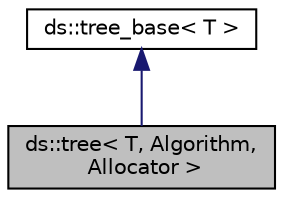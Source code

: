 digraph "ds::tree&lt; T, Algorithm, Allocator &gt;"
{
  edge [fontname="Helvetica",fontsize="10",labelfontname="Helvetica",labelfontsize="10"];
  node [fontname="Helvetica",fontsize="10",shape=record];
  Node1 [label="ds::tree\< T, Algorithm,\l Allocator \>",height=0.2,width=0.4,color="black", fillcolor="grey75", style="filled", fontcolor="black"];
  Node2 -> Node1 [dir="back",color="midnightblue",fontsize="10",style="solid",fontname="Helvetica"];
  Node2 [label="ds::tree_base\< T \>",height=0.2,width=0.4,color="black", fillcolor="white", style="filled",URL="$classds_1_1tree__base.html"];
}
